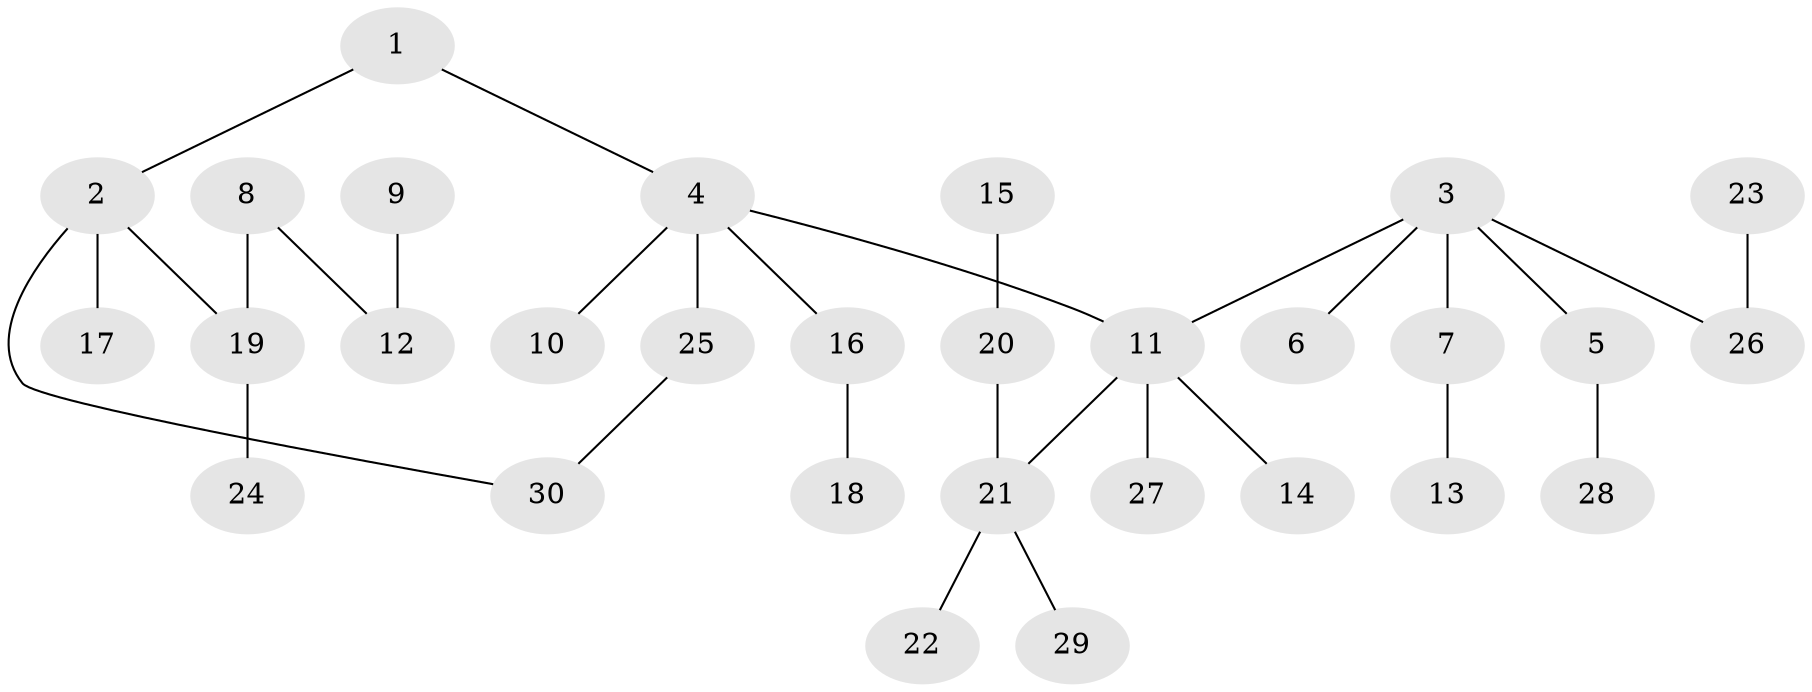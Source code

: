 // original degree distribution, {2: 0.3559322033898305, 5: 0.01694915254237288, 3: 0.1864406779661017, 4: 0.06779661016949153, 1: 0.3728813559322034}
// Generated by graph-tools (version 1.1) at 2025/49/03/09/25 03:49:20]
// undirected, 30 vertices, 30 edges
graph export_dot {
graph [start="1"]
  node [color=gray90,style=filled];
  1;
  2;
  3;
  4;
  5;
  6;
  7;
  8;
  9;
  10;
  11;
  12;
  13;
  14;
  15;
  16;
  17;
  18;
  19;
  20;
  21;
  22;
  23;
  24;
  25;
  26;
  27;
  28;
  29;
  30;
  1 -- 2 [weight=1.0];
  1 -- 4 [weight=1.0];
  2 -- 17 [weight=1.0];
  2 -- 19 [weight=1.0];
  2 -- 30 [weight=1.0];
  3 -- 5 [weight=1.0];
  3 -- 6 [weight=1.0];
  3 -- 7 [weight=1.0];
  3 -- 11 [weight=1.0];
  3 -- 26 [weight=1.0];
  4 -- 10 [weight=1.0];
  4 -- 11 [weight=1.0];
  4 -- 16 [weight=1.0];
  4 -- 25 [weight=1.0];
  5 -- 28 [weight=1.0];
  7 -- 13 [weight=1.0];
  8 -- 12 [weight=1.0];
  8 -- 19 [weight=1.0];
  9 -- 12 [weight=1.0];
  11 -- 14 [weight=1.0];
  11 -- 21 [weight=1.0];
  11 -- 27 [weight=1.0];
  15 -- 20 [weight=1.0];
  16 -- 18 [weight=1.0];
  19 -- 24 [weight=1.0];
  20 -- 21 [weight=1.0];
  21 -- 22 [weight=1.0];
  21 -- 29 [weight=1.0];
  23 -- 26 [weight=1.0];
  25 -- 30 [weight=1.0];
}
